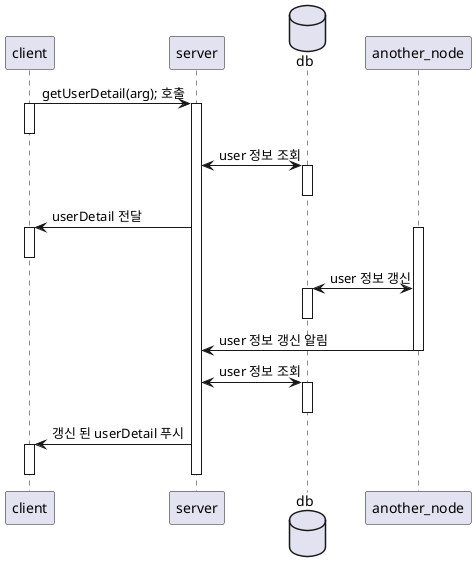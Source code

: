 @startuml

client -> server : getUserDetail(arg); 호출
activate client
deactivate client
activate server
database db
server <-> db : user 정보 조회
activate db
deactivate db
server -> client : userDetail 전달
activate client
deactivate client
activate another_node
another_node <-> db : user 정보 갱신
activate db
deactivate db
another_node -> server : user 정보 갱신 알림
deactivate another_node
server <-> db : user 정보 조회
activate db
deactivate db
server -> client : 갱신 된 userDetail 푸시
activate client
deactivate client
deactivate server


@enduml